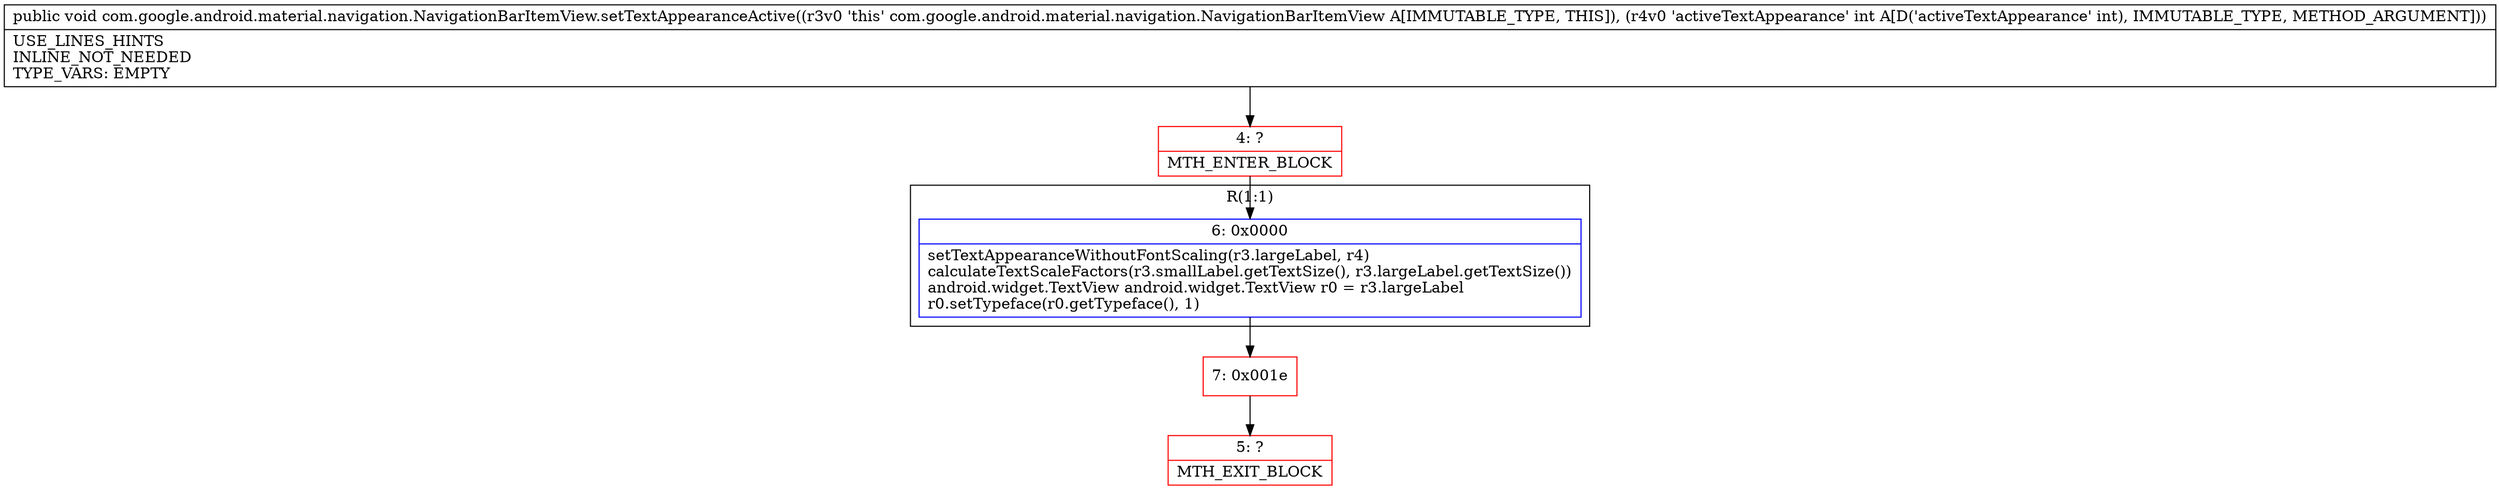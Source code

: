 digraph "CFG forcom.google.android.material.navigation.NavigationBarItemView.setTextAppearanceActive(I)V" {
subgraph cluster_Region_1821493053 {
label = "R(1:1)";
node [shape=record,color=blue];
Node_6 [shape=record,label="{6\:\ 0x0000|setTextAppearanceWithoutFontScaling(r3.largeLabel, r4)\lcalculateTextScaleFactors(r3.smallLabel.getTextSize(), r3.largeLabel.getTextSize())\landroid.widget.TextView android.widget.TextView r0 = r3.largeLabel\lr0.setTypeface(r0.getTypeface(), 1)\l}"];
}
Node_4 [shape=record,color=red,label="{4\:\ ?|MTH_ENTER_BLOCK\l}"];
Node_7 [shape=record,color=red,label="{7\:\ 0x001e}"];
Node_5 [shape=record,color=red,label="{5\:\ ?|MTH_EXIT_BLOCK\l}"];
MethodNode[shape=record,label="{public void com.google.android.material.navigation.NavigationBarItemView.setTextAppearanceActive((r3v0 'this' com.google.android.material.navigation.NavigationBarItemView A[IMMUTABLE_TYPE, THIS]), (r4v0 'activeTextAppearance' int A[D('activeTextAppearance' int), IMMUTABLE_TYPE, METHOD_ARGUMENT]))  | USE_LINES_HINTS\lINLINE_NOT_NEEDED\lTYPE_VARS: EMPTY\l}"];
MethodNode -> Node_4;Node_6 -> Node_7;
Node_4 -> Node_6;
Node_7 -> Node_5;
}

